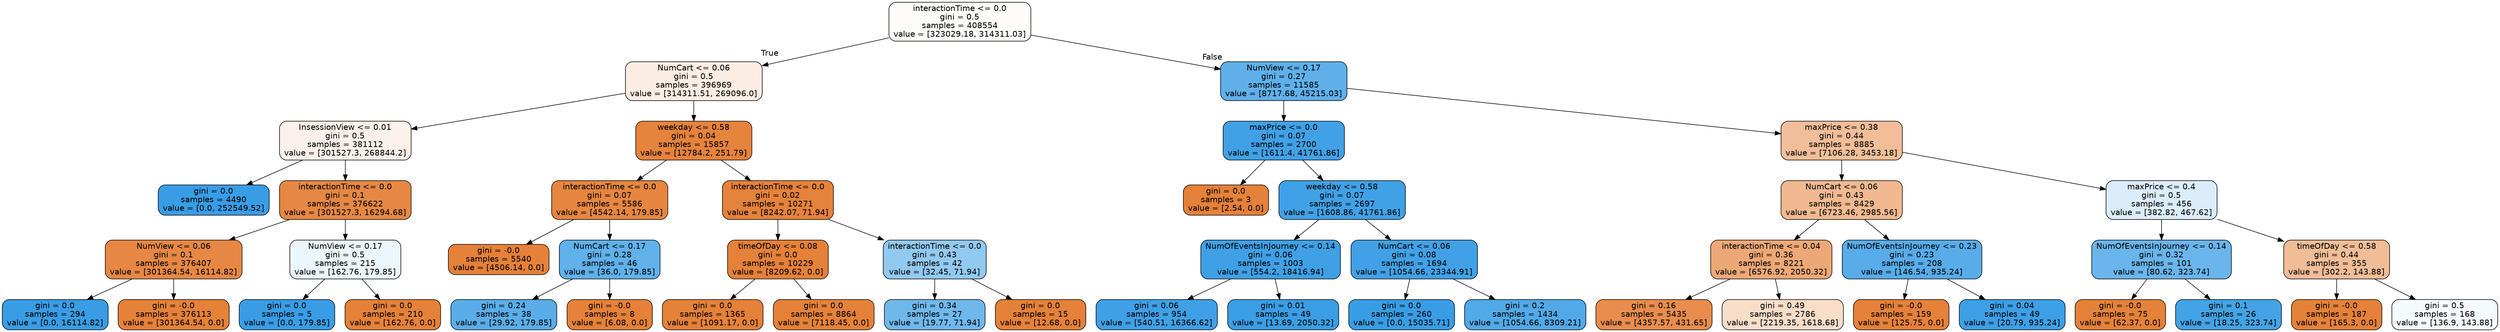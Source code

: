 digraph Tree {
node [shape=box, style="filled, rounded", color="black", fontname="helvetica"] ;
edge [fontname="helvetica"] ;
0 [label="interactionTime <= 0.0\ngini = 0.5\nsamples = 408554\nvalue = [323029.18, 314311.03]", fillcolor="#fefcfa"] ;
1 [label="NumCart <= 0.06\ngini = 0.5\nsamples = 396969\nvalue = [314311.51, 269096.0]", fillcolor="#fbede3"] ;
0 -> 1 [labeldistance=2.5, labelangle=45, headlabel="True"] ;
2 [label="InsessionView <= 0.01\ngini = 0.5\nsamples = 381112\nvalue = [301527.3, 268844.2]", fillcolor="#fcf1ea"] ;
1 -> 2 ;
3 [label="gini = 0.0\nsamples = 4490\nvalue = [0.0, 252549.52]", fillcolor="#399de5"] ;
2 -> 3 ;
4 [label="interactionTime <= 0.0\ngini = 0.1\nsamples = 376622\nvalue = [301527.3, 16294.68]", fillcolor="#e68844"] ;
2 -> 4 ;
5 [label="NumView <= 0.06\ngini = 0.1\nsamples = 376407\nvalue = [301364.54, 16114.82]", fillcolor="#e68844"] ;
4 -> 5 ;
6 [label="gini = 0.0\nsamples = 294\nvalue = [0.0, 16114.82]", fillcolor="#399de5"] ;
5 -> 6 ;
7 [label="gini = -0.0\nsamples = 376113\nvalue = [301364.54, 0.0]", fillcolor="#e58139"] ;
5 -> 7 ;
8 [label="NumView <= 0.17\ngini = 0.5\nsamples = 215\nvalue = [162.76, 179.85]", fillcolor="#ecf6fd"] ;
4 -> 8 ;
9 [label="gini = 0.0\nsamples = 5\nvalue = [0.0, 179.85]", fillcolor="#399de5"] ;
8 -> 9 ;
10 [label="gini = 0.0\nsamples = 210\nvalue = [162.76, 0.0]", fillcolor="#e58139"] ;
8 -> 10 ;
11 [label="weekday <= 0.58\ngini = 0.04\nsamples = 15857\nvalue = [12784.2, 251.79]", fillcolor="#e6833d"] ;
1 -> 11 ;
12 [label="interactionTime <= 0.0\ngini = 0.07\nsamples = 5586\nvalue = [4542.14, 179.85]", fillcolor="#e68641"] ;
11 -> 12 ;
13 [label="gini = -0.0\nsamples = 5540\nvalue = [4506.14, 0.0]", fillcolor="#e58139"] ;
12 -> 13 ;
14 [label="NumCart <= 0.17\ngini = 0.28\nsamples = 46\nvalue = [36.0, 179.85]", fillcolor="#61b1ea"] ;
12 -> 14 ;
15 [label="gini = 0.24\nsamples = 38\nvalue = [29.92, 179.85]", fillcolor="#5aade9"] ;
14 -> 15 ;
16 [label="gini = -0.0\nsamples = 8\nvalue = [6.08, 0.0]", fillcolor="#e58139"] ;
14 -> 16 ;
17 [label="interactionTime <= 0.0\ngini = 0.02\nsamples = 10271\nvalue = [8242.07, 71.94]", fillcolor="#e5823b"] ;
11 -> 17 ;
18 [label="timeOfDay <= 0.08\ngini = 0.0\nsamples = 10229\nvalue = [8209.62, 0.0]", fillcolor="#e58139"] ;
17 -> 18 ;
19 [label="gini = 0.0\nsamples = 1365\nvalue = [1091.17, 0.0]", fillcolor="#e58139"] ;
18 -> 19 ;
20 [label="gini = 0.0\nsamples = 8864\nvalue = [7118.45, 0.0]", fillcolor="#e58139"] ;
18 -> 20 ;
21 [label="interactionTime <= 0.0\ngini = 0.43\nsamples = 42\nvalue = [32.45, 71.94]", fillcolor="#92c9f1"] ;
17 -> 21 ;
22 [label="gini = 0.34\nsamples = 27\nvalue = [19.77, 71.94]", fillcolor="#6fb8ec"] ;
21 -> 22 ;
23 [label="gini = 0.0\nsamples = 15\nvalue = [12.68, 0.0]", fillcolor="#e58139"] ;
21 -> 23 ;
24 [label="NumView <= 0.17\ngini = 0.27\nsamples = 11585\nvalue = [8717.68, 45215.03]", fillcolor="#5fb0ea"] ;
0 -> 24 [labeldistance=2.5, labelangle=-45, headlabel="False"] ;
25 [label="maxPrice <= 0.0\ngini = 0.07\nsamples = 2700\nvalue = [1611.4, 41761.86]", fillcolor="#41a1e6"] ;
24 -> 25 ;
26 [label="gini = 0.0\nsamples = 3\nvalue = [2.54, 0.0]", fillcolor="#e58139"] ;
25 -> 26 ;
27 [label="weekday <= 0.58\ngini = 0.07\nsamples = 2697\nvalue = [1608.86, 41761.86]", fillcolor="#41a1e6"] ;
25 -> 27 ;
28 [label="NumOfEventsInJourney <= 0.14\ngini = 0.06\nsamples = 1003\nvalue = [554.2, 18416.94]", fillcolor="#3fa0e6"] ;
27 -> 28 ;
29 [label="gini = 0.06\nsamples = 954\nvalue = [540.51, 16366.62]", fillcolor="#40a0e6"] ;
28 -> 29 ;
30 [label="gini = 0.01\nsamples = 49\nvalue = [13.69, 2050.32]", fillcolor="#3a9ee5"] ;
28 -> 30 ;
31 [label="NumCart <= 0.06\ngini = 0.08\nsamples = 1694\nvalue = [1054.66, 23344.91]", fillcolor="#42a1e6"] ;
27 -> 31 ;
32 [label="gini = 0.0\nsamples = 260\nvalue = [0.0, 15035.71]", fillcolor="#399de5"] ;
31 -> 32 ;
33 [label="gini = 0.2\nsamples = 1434\nvalue = [1054.66, 8309.21]", fillcolor="#52a9e8"] ;
31 -> 33 ;
34 [label="maxPrice <= 0.38\ngini = 0.44\nsamples = 8885\nvalue = [7106.28, 3453.18]", fillcolor="#f2be99"] ;
24 -> 34 ;
35 [label="NumCart <= 0.06\ngini = 0.43\nsamples = 8429\nvalue = [6723.46, 2985.56]", fillcolor="#f1b991"] ;
34 -> 35 ;
36 [label="interactionTime <= 0.04\ngini = 0.36\nsamples = 8221\nvalue = [6576.92, 2050.32]", fillcolor="#eda877"] ;
35 -> 36 ;
37 [label="gini = 0.16\nsamples = 5435\nvalue = [4357.57, 431.65]", fillcolor="#e88d4d"] ;
36 -> 37 ;
38 [label="gini = 0.49\nsamples = 2786\nvalue = [2219.35, 1618.68]", fillcolor="#f8ddc9"] ;
36 -> 38 ;
39 [label="NumOfEventsInJourney <= 0.23\ngini = 0.23\nsamples = 208\nvalue = [146.54, 935.24]", fillcolor="#58ace9"] ;
35 -> 39 ;
40 [label="gini = -0.0\nsamples = 159\nvalue = [125.75, 0.0]", fillcolor="#e58139"] ;
39 -> 40 ;
41 [label="gini = 0.04\nsamples = 49\nvalue = [20.79, 935.24]", fillcolor="#3d9fe6"] ;
39 -> 41 ;
42 [label="maxPrice <= 0.4\ngini = 0.5\nsamples = 456\nvalue = [382.82, 467.62]", fillcolor="#dbedfa"] ;
34 -> 42 ;
43 [label="NumOfEventsInJourney <= 0.14\ngini = 0.32\nsamples = 101\nvalue = [80.62, 323.74]", fillcolor="#6ab5eb"] ;
42 -> 43 ;
44 [label="gini = -0.0\nsamples = 75\nvalue = [62.37, 0.0]", fillcolor="#e58139"] ;
43 -> 44 ;
45 [label="gini = 0.1\nsamples = 26\nvalue = [18.25, 323.74]", fillcolor="#44a3e6"] ;
43 -> 45 ;
46 [label="timeOfDay <= 0.58\ngini = 0.44\nsamples = 355\nvalue = [302.2, 143.88]", fillcolor="#f1bd97"] ;
42 -> 46 ;
47 [label="gini = -0.0\nsamples = 187\nvalue = [165.3, 0.0]", fillcolor="#e58139"] ;
46 -> 47 ;
48 [label="gini = 0.5\nsamples = 168\nvalue = [136.9, 143.88]", fillcolor="#f5fafe"] ;
46 -> 48 ;
}